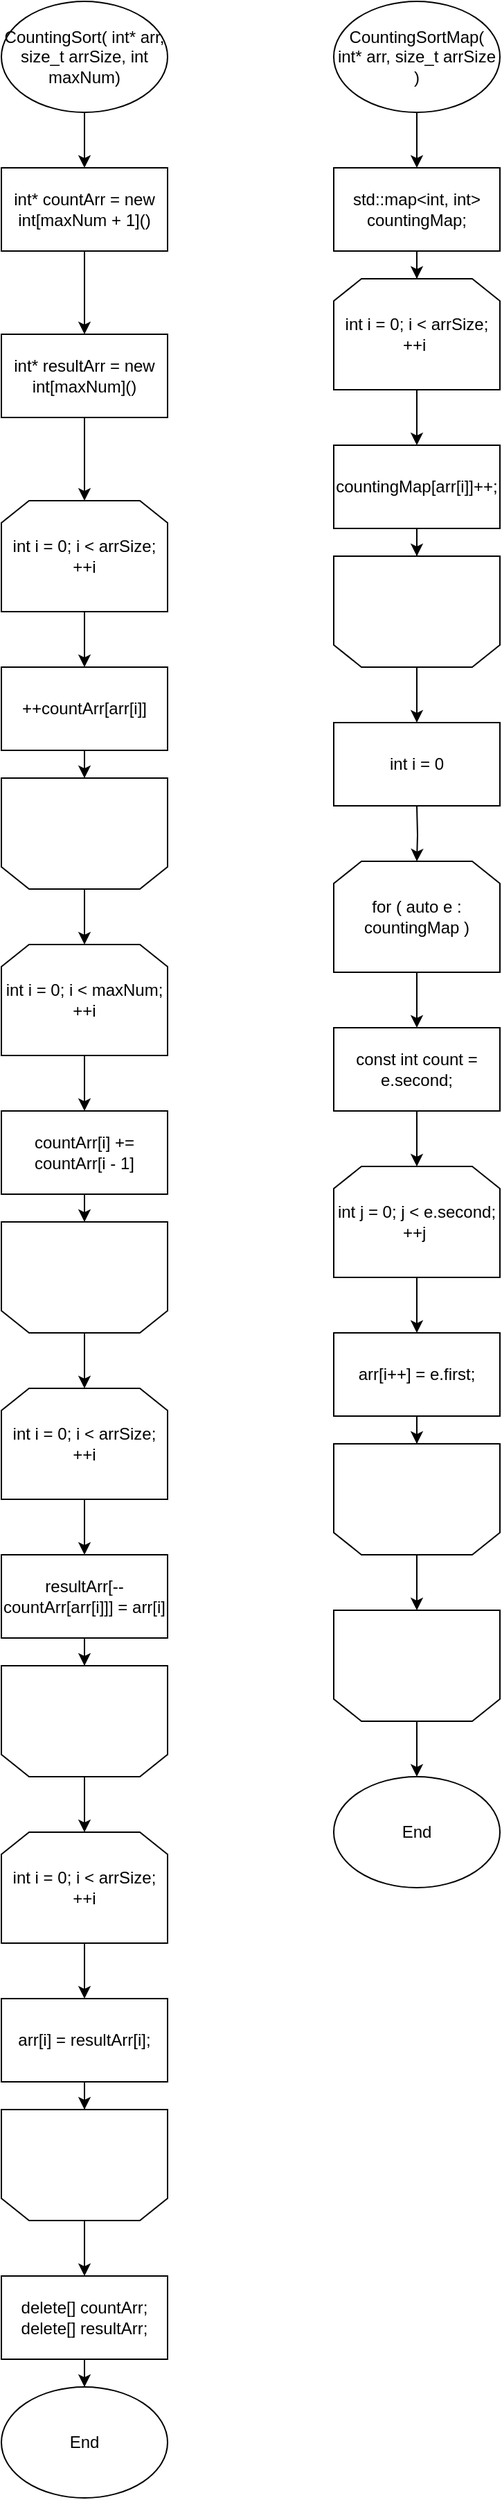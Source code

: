 <mxfile version="19.0.1" type="device"><diagram id="Wb0e87_8yx1R6JXg_yDF" name="페이지-1"><mxGraphModel dx="1102" dy="985" grid="1" gridSize="10" guides="1" tooltips="1" connect="1" arrows="1" fold="1" page="1" pageScale="1" pageWidth="827" pageHeight="1169" math="0" shadow="0"><root><mxCell id="0"/><mxCell id="1" parent="0"/><mxCell id="_Jab_kM0Bq2vLaZvbEdE-3" value="" style="edgeStyle=orthogonalEdgeStyle;rounded=0;orthogonalLoop=1;jettySize=auto;html=1;" edge="1" parent="1" source="_Jab_kM0Bq2vLaZvbEdE-1" target="_Jab_kM0Bq2vLaZvbEdE-2"><mxGeometry relative="1" as="geometry"/></mxCell><mxCell id="_Jab_kM0Bq2vLaZvbEdE-1" value="CountingSort( int* arr, size_t arrSize, int maxNum)" style="ellipse;whiteSpace=wrap;html=1;" vertex="1" parent="1"><mxGeometry x="40" y="40" width="120" height="80" as="geometry"/></mxCell><mxCell id="_Jab_kM0Bq2vLaZvbEdE-5" value="" style="edgeStyle=orthogonalEdgeStyle;rounded=0;orthogonalLoop=1;jettySize=auto;html=1;" edge="1" parent="1" source="_Jab_kM0Bq2vLaZvbEdE-2" target="_Jab_kM0Bq2vLaZvbEdE-4"><mxGeometry relative="1" as="geometry"/></mxCell><mxCell id="_Jab_kM0Bq2vLaZvbEdE-2" value="int* countArr = new int[maxNum + 1]()" style="rounded=0;whiteSpace=wrap;html=1;" vertex="1" parent="1"><mxGeometry x="40" y="160" width="120" height="60" as="geometry"/></mxCell><mxCell id="_Jab_kM0Bq2vLaZvbEdE-7" value="" style="edgeStyle=orthogonalEdgeStyle;rounded=0;orthogonalLoop=1;jettySize=auto;html=1;" edge="1" parent="1" source="_Jab_kM0Bq2vLaZvbEdE-4" target="_Jab_kM0Bq2vLaZvbEdE-6"><mxGeometry relative="1" as="geometry"/></mxCell><mxCell id="_Jab_kM0Bq2vLaZvbEdE-4" value="int* resultArr = new int[maxNum]()" style="rounded=0;whiteSpace=wrap;html=1;" vertex="1" parent="1"><mxGeometry x="40" y="280" width="120" height="60" as="geometry"/></mxCell><mxCell id="_Jab_kM0Bq2vLaZvbEdE-10" value="" style="edgeStyle=orthogonalEdgeStyle;rounded=0;orthogonalLoop=1;jettySize=auto;html=1;" edge="1" parent="1" source="_Jab_kM0Bq2vLaZvbEdE-6" target="_Jab_kM0Bq2vLaZvbEdE-8"><mxGeometry relative="1" as="geometry"/></mxCell><mxCell id="_Jab_kM0Bq2vLaZvbEdE-6" value="int i = 0; i &amp;lt; arrSize; ++i" style="shape=loopLimit;whiteSpace=wrap;html=1;" vertex="1" parent="1"><mxGeometry x="40" y="400" width="120" height="80" as="geometry"/></mxCell><mxCell id="_Jab_kM0Bq2vLaZvbEdE-11" value="" style="edgeStyle=orthogonalEdgeStyle;rounded=0;orthogonalLoop=1;jettySize=auto;html=1;" edge="1" parent="1" source="_Jab_kM0Bq2vLaZvbEdE-8" target="_Jab_kM0Bq2vLaZvbEdE-9"><mxGeometry relative="1" as="geometry"/></mxCell><mxCell id="_Jab_kM0Bq2vLaZvbEdE-8" value="&lt;span style=&quot;&quot;&gt;&#9;&lt;/span&gt;++countArr[arr[i]]" style="rounded=0;whiteSpace=wrap;html=1;" vertex="1" parent="1"><mxGeometry x="40" y="520" width="120" height="60" as="geometry"/></mxCell><mxCell id="_Jab_kM0Bq2vLaZvbEdE-17" value="" style="edgeStyle=orthogonalEdgeStyle;rounded=0;orthogonalLoop=1;jettySize=auto;html=1;" edge="1" parent="1" source="_Jab_kM0Bq2vLaZvbEdE-9" target="_Jab_kM0Bq2vLaZvbEdE-13"><mxGeometry relative="1" as="geometry"/></mxCell><mxCell id="_Jab_kM0Bq2vLaZvbEdE-9" value="" style="shape=loopLimit;whiteSpace=wrap;html=1;flipV=1;" vertex="1" parent="1"><mxGeometry x="40" y="600" width="120" height="80" as="geometry"/></mxCell><mxCell id="_Jab_kM0Bq2vLaZvbEdE-12" value="" style="edgeStyle=orthogonalEdgeStyle;rounded=0;orthogonalLoop=1;jettySize=auto;html=1;" edge="1" parent="1" source="_Jab_kM0Bq2vLaZvbEdE-13" target="_Jab_kM0Bq2vLaZvbEdE-15"><mxGeometry relative="1" as="geometry"/></mxCell><mxCell id="_Jab_kM0Bq2vLaZvbEdE-13" value="int i = 0; i &amp;lt; maxNum; ++i" style="shape=loopLimit;whiteSpace=wrap;html=1;" vertex="1" parent="1"><mxGeometry x="40" y="720" width="120" height="80" as="geometry"/></mxCell><mxCell id="_Jab_kM0Bq2vLaZvbEdE-14" value="" style="edgeStyle=orthogonalEdgeStyle;rounded=0;orthogonalLoop=1;jettySize=auto;html=1;" edge="1" parent="1" source="_Jab_kM0Bq2vLaZvbEdE-15" target="_Jab_kM0Bq2vLaZvbEdE-16"><mxGeometry relative="1" as="geometry"/></mxCell><mxCell id="_Jab_kM0Bq2vLaZvbEdE-15" value="&lt;span style=&quot;&quot;&gt;&#9;&lt;/span&gt;countArr[i] += countArr[i - 1]" style="rounded=0;whiteSpace=wrap;html=1;" vertex="1" parent="1"><mxGeometry x="40" y="840" width="120" height="60" as="geometry"/></mxCell><mxCell id="_Jab_kM0Bq2vLaZvbEdE-24" value="" style="edgeStyle=orthogonalEdgeStyle;rounded=0;orthogonalLoop=1;jettySize=auto;html=1;" edge="1" parent="1" source="_Jab_kM0Bq2vLaZvbEdE-16" target="_Jab_kM0Bq2vLaZvbEdE-19"><mxGeometry relative="1" as="geometry"/></mxCell><mxCell id="_Jab_kM0Bq2vLaZvbEdE-16" value="" style="shape=loopLimit;whiteSpace=wrap;html=1;flipV=1;" vertex="1" parent="1"><mxGeometry x="40" y="920" width="120" height="80" as="geometry"/></mxCell><mxCell id="_Jab_kM0Bq2vLaZvbEdE-18" value="" style="edgeStyle=orthogonalEdgeStyle;rounded=0;orthogonalLoop=1;jettySize=auto;html=1;" edge="1" parent="1" source="_Jab_kM0Bq2vLaZvbEdE-19" target="_Jab_kM0Bq2vLaZvbEdE-21"><mxGeometry relative="1" as="geometry"/></mxCell><mxCell id="_Jab_kM0Bq2vLaZvbEdE-19" value="int i = 0; i &amp;lt; arrSize; ++i" style="shape=loopLimit;whiteSpace=wrap;html=1;" vertex="1" parent="1"><mxGeometry x="40" y="1040" width="120" height="80" as="geometry"/></mxCell><mxCell id="_Jab_kM0Bq2vLaZvbEdE-20" value="" style="edgeStyle=orthogonalEdgeStyle;rounded=0;orthogonalLoop=1;jettySize=auto;html=1;" edge="1" parent="1" source="_Jab_kM0Bq2vLaZvbEdE-21" target="_Jab_kM0Bq2vLaZvbEdE-23"><mxGeometry relative="1" as="geometry"/></mxCell><mxCell id="_Jab_kM0Bq2vLaZvbEdE-21" value="&lt;span style=&quot;&quot;&gt;&#9;&lt;/span&gt;resultArr[--countArr[arr[i]]] = arr[i]" style="rounded=0;whiteSpace=wrap;html=1;" vertex="1" parent="1"><mxGeometry x="40" y="1160" width="120" height="60" as="geometry"/></mxCell><mxCell id="_Jab_kM0Bq2vLaZvbEdE-22" value="" style="edgeStyle=orthogonalEdgeStyle;rounded=0;orthogonalLoop=1;jettySize=auto;html=1;" edge="1" parent="1" source="_Jab_kM0Bq2vLaZvbEdE-23"><mxGeometry relative="1" as="geometry"><mxPoint x="100" y="1360" as="targetPoint"/></mxGeometry></mxCell><mxCell id="_Jab_kM0Bq2vLaZvbEdE-23" value="" style="shape=loopLimit;whiteSpace=wrap;html=1;flipV=1;" vertex="1" parent="1"><mxGeometry x="40" y="1240" width="120" height="80" as="geometry"/></mxCell><mxCell id="_Jab_kM0Bq2vLaZvbEdE-25" value="" style="edgeStyle=orthogonalEdgeStyle;rounded=0;orthogonalLoop=1;jettySize=auto;html=1;" edge="1" parent="1" source="_Jab_kM0Bq2vLaZvbEdE-26" target="_Jab_kM0Bq2vLaZvbEdE-28"><mxGeometry relative="1" as="geometry"/></mxCell><mxCell id="_Jab_kM0Bq2vLaZvbEdE-26" value="int i = 0; i &amp;lt; arrSize; ++i" style="shape=loopLimit;whiteSpace=wrap;html=1;" vertex="1" parent="1"><mxGeometry x="40" y="1360" width="120" height="80" as="geometry"/></mxCell><mxCell id="_Jab_kM0Bq2vLaZvbEdE-27" value="" style="edgeStyle=orthogonalEdgeStyle;rounded=0;orthogonalLoop=1;jettySize=auto;html=1;" edge="1" parent="1" source="_Jab_kM0Bq2vLaZvbEdE-28" target="_Jab_kM0Bq2vLaZvbEdE-29"><mxGeometry relative="1" as="geometry"/></mxCell><mxCell id="_Jab_kM0Bq2vLaZvbEdE-28" value="&lt;span style=&quot;&quot;&gt;&#9;&lt;/span&gt;arr[i] = resultArr[i];" style="rounded=0;whiteSpace=wrap;html=1;" vertex="1" parent="1"><mxGeometry x="40" y="1480" width="120" height="60" as="geometry"/></mxCell><mxCell id="_Jab_kM0Bq2vLaZvbEdE-31" value="" style="edgeStyle=orthogonalEdgeStyle;rounded=0;orthogonalLoop=1;jettySize=auto;html=1;" edge="1" parent="1" source="_Jab_kM0Bq2vLaZvbEdE-29" target="_Jab_kM0Bq2vLaZvbEdE-30"><mxGeometry relative="1" as="geometry"/></mxCell><mxCell id="_Jab_kM0Bq2vLaZvbEdE-29" value="" style="shape=loopLimit;whiteSpace=wrap;html=1;flipV=1;" vertex="1" parent="1"><mxGeometry x="40" y="1560" width="120" height="80" as="geometry"/></mxCell><mxCell id="_Jab_kM0Bq2vLaZvbEdE-33" value="" style="edgeStyle=orthogonalEdgeStyle;rounded=0;orthogonalLoop=1;jettySize=auto;html=1;" edge="1" parent="1" source="_Jab_kM0Bq2vLaZvbEdE-30" target="_Jab_kM0Bq2vLaZvbEdE-32"><mxGeometry relative="1" as="geometry"/></mxCell><mxCell id="_Jab_kM0Bq2vLaZvbEdE-30" value="&lt;div&gt;&lt;span style=&quot;&quot;&gt;&#9;&#9;&lt;/span&gt;delete[] countArr;&lt;/div&gt;&lt;div&gt;&lt;span style=&quot;&quot;&gt;&#9;&#9;&lt;/span&gt;delete[] resultArr;&lt;/div&gt;" style="rounded=0;whiteSpace=wrap;html=1;" vertex="1" parent="1"><mxGeometry x="40" y="1680" width="120" height="60" as="geometry"/></mxCell><mxCell id="_Jab_kM0Bq2vLaZvbEdE-32" value="End" style="ellipse;whiteSpace=wrap;html=1;" vertex="1" parent="1"><mxGeometry x="40" y="1760" width="120" height="80" as="geometry"/></mxCell><mxCell id="_Jab_kM0Bq2vLaZvbEdE-36" value="" style="edgeStyle=orthogonalEdgeStyle;rounded=0;orthogonalLoop=1;jettySize=auto;html=1;" edge="1" parent="1" source="_Jab_kM0Bq2vLaZvbEdE-34" target="_Jab_kM0Bq2vLaZvbEdE-35"><mxGeometry relative="1" as="geometry"/></mxCell><mxCell id="_Jab_kM0Bq2vLaZvbEdE-34" value="CountingSortMap( int* arr, size_t arrSize )" style="ellipse;whiteSpace=wrap;html=1;" vertex="1" parent="1"><mxGeometry x="280" y="40" width="120" height="80" as="geometry"/></mxCell><mxCell id="_Jab_kM0Bq2vLaZvbEdE-42" value="" style="edgeStyle=orthogonalEdgeStyle;rounded=0;orthogonalLoop=1;jettySize=auto;html=1;" edge="1" parent="1" source="_Jab_kM0Bq2vLaZvbEdE-35" target="_Jab_kM0Bq2vLaZvbEdE-38"><mxGeometry relative="1" as="geometry"/></mxCell><mxCell id="_Jab_kM0Bq2vLaZvbEdE-35" value="std::map&amp;lt;int, int&amp;gt; countingMap;" style="rounded=0;whiteSpace=wrap;html=1;" vertex="1" parent="1"><mxGeometry x="280" y="160" width="120" height="60" as="geometry"/></mxCell><mxCell id="_Jab_kM0Bq2vLaZvbEdE-37" value="" style="edgeStyle=orthogonalEdgeStyle;rounded=0;orthogonalLoop=1;jettySize=auto;html=1;" edge="1" parent="1" source="_Jab_kM0Bq2vLaZvbEdE-38" target="_Jab_kM0Bq2vLaZvbEdE-40"><mxGeometry relative="1" as="geometry"/></mxCell><mxCell id="_Jab_kM0Bq2vLaZvbEdE-38" value="int i = 0; i &amp;lt; arrSize; ++i&amp;nbsp;" style="shape=loopLimit;whiteSpace=wrap;html=1;" vertex="1" parent="1"><mxGeometry x="280" y="240" width="120" height="80" as="geometry"/></mxCell><mxCell id="_Jab_kM0Bq2vLaZvbEdE-39" value="" style="edgeStyle=orthogonalEdgeStyle;rounded=0;orthogonalLoop=1;jettySize=auto;html=1;" edge="1" parent="1" source="_Jab_kM0Bq2vLaZvbEdE-40" target="_Jab_kM0Bq2vLaZvbEdE-41"><mxGeometry relative="1" as="geometry"/></mxCell><mxCell id="_Jab_kM0Bq2vLaZvbEdE-40" value="&lt;span style=&quot;&quot;&gt;&#9;&lt;/span&gt;countingMap[arr[i]]++;" style="rounded=0;whiteSpace=wrap;html=1;" vertex="1" parent="1"><mxGeometry x="280" y="360" width="120" height="60" as="geometry"/></mxCell><mxCell id="_Jab_kM0Bq2vLaZvbEdE-44" value="" style="edgeStyle=orthogonalEdgeStyle;rounded=0;orthogonalLoop=1;jettySize=auto;html=1;" edge="1" parent="1" source="_Jab_kM0Bq2vLaZvbEdE-41" target="_Jab_kM0Bq2vLaZvbEdE-43"><mxGeometry relative="1" as="geometry"/></mxCell><mxCell id="_Jab_kM0Bq2vLaZvbEdE-41" value="" style="shape=loopLimit;whiteSpace=wrap;html=1;flipV=1;" vertex="1" parent="1"><mxGeometry x="280" y="440" width="120" height="80" as="geometry"/></mxCell><mxCell id="_Jab_kM0Bq2vLaZvbEdE-43" value="int i = 0" style="rounded=0;whiteSpace=wrap;html=1;" vertex="1" parent="1"><mxGeometry x="280" y="560" width="120" height="60" as="geometry"/></mxCell><mxCell id="_Jab_kM0Bq2vLaZvbEdE-45" value="" style="edgeStyle=orthogonalEdgeStyle;rounded=0;orthogonalLoop=1;jettySize=auto;html=1;" edge="1" parent="1" target="_Jab_kM0Bq2vLaZvbEdE-47"><mxGeometry relative="1" as="geometry"><mxPoint x="340" y="620" as="sourcePoint"/></mxGeometry></mxCell><mxCell id="_Jab_kM0Bq2vLaZvbEdE-46" value="" style="edgeStyle=orthogonalEdgeStyle;rounded=0;orthogonalLoop=1;jettySize=auto;html=1;" edge="1" parent="1" source="_Jab_kM0Bq2vLaZvbEdE-47" target="_Jab_kM0Bq2vLaZvbEdE-49"><mxGeometry relative="1" as="geometry"/></mxCell><mxCell id="_Jab_kM0Bq2vLaZvbEdE-47" value="for ( auto e : countingMap )" style="shape=loopLimit;whiteSpace=wrap;html=1;" vertex="1" parent="1"><mxGeometry x="280" y="660" width="120" height="80" as="geometry"/></mxCell><mxCell id="_Jab_kM0Bq2vLaZvbEdE-52" value="" style="edgeStyle=orthogonalEdgeStyle;rounded=0;orthogonalLoop=1;jettySize=auto;html=1;" edge="1" parent="1" source="_Jab_kM0Bq2vLaZvbEdE-49" target="_Jab_kM0Bq2vLaZvbEdE-51"><mxGeometry relative="1" as="geometry"/></mxCell><mxCell id="_Jab_kM0Bq2vLaZvbEdE-49" value="&lt;span style=&quot;&quot;&gt;&#9;&lt;/span&gt;const int count = e.second;" style="rounded=0;whiteSpace=wrap;html=1;" vertex="1" parent="1"><mxGeometry x="280" y="780" width="120" height="60" as="geometry"/></mxCell><mxCell id="_Jab_kM0Bq2vLaZvbEdE-54" value="" style="edgeStyle=orthogonalEdgeStyle;rounded=0;orthogonalLoop=1;jettySize=auto;html=1;" edge="1" parent="1" source="_Jab_kM0Bq2vLaZvbEdE-51" target="_Jab_kM0Bq2vLaZvbEdE-53"><mxGeometry relative="1" as="geometry"/></mxCell><mxCell id="_Jab_kM0Bq2vLaZvbEdE-51" value="int j = 0; j &amp;lt; e.second; ++j&amp;nbsp;" style="shape=loopLimit;whiteSpace=wrap;html=1;" vertex="1" parent="1"><mxGeometry x="280" y="880" width="120" height="80" as="geometry"/></mxCell><mxCell id="_Jab_kM0Bq2vLaZvbEdE-56" value="" style="edgeStyle=orthogonalEdgeStyle;rounded=0;orthogonalLoop=1;jettySize=auto;html=1;" edge="1" parent="1" source="_Jab_kM0Bq2vLaZvbEdE-53" target="_Jab_kM0Bq2vLaZvbEdE-55"><mxGeometry relative="1" as="geometry"/></mxCell><mxCell id="_Jab_kM0Bq2vLaZvbEdE-53" value="&lt;span style=&quot;&quot;&gt;&#9;&lt;/span&gt;arr[i++] = e.first;" style="rounded=0;whiteSpace=wrap;html=1;" vertex="1" parent="1"><mxGeometry x="280" y="1000" width="120" height="60" as="geometry"/></mxCell><mxCell id="_Jab_kM0Bq2vLaZvbEdE-58" value="" style="edgeStyle=orthogonalEdgeStyle;rounded=0;orthogonalLoop=1;jettySize=auto;html=1;" edge="1" parent="1" source="_Jab_kM0Bq2vLaZvbEdE-55" target="_Jab_kM0Bq2vLaZvbEdE-57"><mxGeometry relative="1" as="geometry"/></mxCell><mxCell id="_Jab_kM0Bq2vLaZvbEdE-55" value="" style="shape=loopLimit;whiteSpace=wrap;html=1;flipV=1;" vertex="1" parent="1"><mxGeometry x="280" y="1080" width="120" height="80" as="geometry"/></mxCell><mxCell id="_Jab_kM0Bq2vLaZvbEdE-60" value="" style="edgeStyle=orthogonalEdgeStyle;rounded=0;orthogonalLoop=1;jettySize=auto;html=1;" edge="1" parent="1" source="_Jab_kM0Bq2vLaZvbEdE-57" target="_Jab_kM0Bq2vLaZvbEdE-59"><mxGeometry relative="1" as="geometry"/></mxCell><mxCell id="_Jab_kM0Bq2vLaZvbEdE-57" value="" style="shape=loopLimit;whiteSpace=wrap;html=1;flipV=1;" vertex="1" parent="1"><mxGeometry x="280" y="1200" width="120" height="80" as="geometry"/></mxCell><mxCell id="_Jab_kM0Bq2vLaZvbEdE-59" value="End" style="ellipse;whiteSpace=wrap;html=1;" vertex="1" parent="1"><mxGeometry x="280" y="1320" width="120" height="80" as="geometry"/></mxCell></root></mxGraphModel></diagram></mxfile>